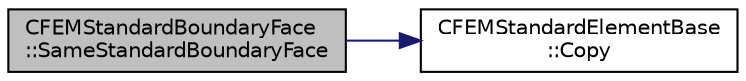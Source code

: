 digraph "CFEMStandardBoundaryFace::SameStandardBoundaryFace"
{
  edge [fontname="Helvetica",fontsize="10",labelfontname="Helvetica",labelfontsize="10"];
  node [fontname="Helvetica",fontsize="10",shape=record];
  rankdir="LR";
  Node169 [label="CFEMStandardBoundaryFace\l::SameStandardBoundaryFace",height=0.2,width=0.4,color="black", fillcolor="grey75", style="filled", fontcolor="black"];
  Node169 -> Node170 [color="midnightblue",fontsize="10",style="solid",fontname="Helvetica"];
  Node170 [label="CFEMStandardElementBase\l::Copy",height=0.2,width=0.4,color="black", fillcolor="white", style="filled",URL="$class_c_f_e_m_standard_element_base.html#a16e32741ff913f24f3513dc08804e816",tooltip="Function, which copies the data of the given object into the current object. "];
}
